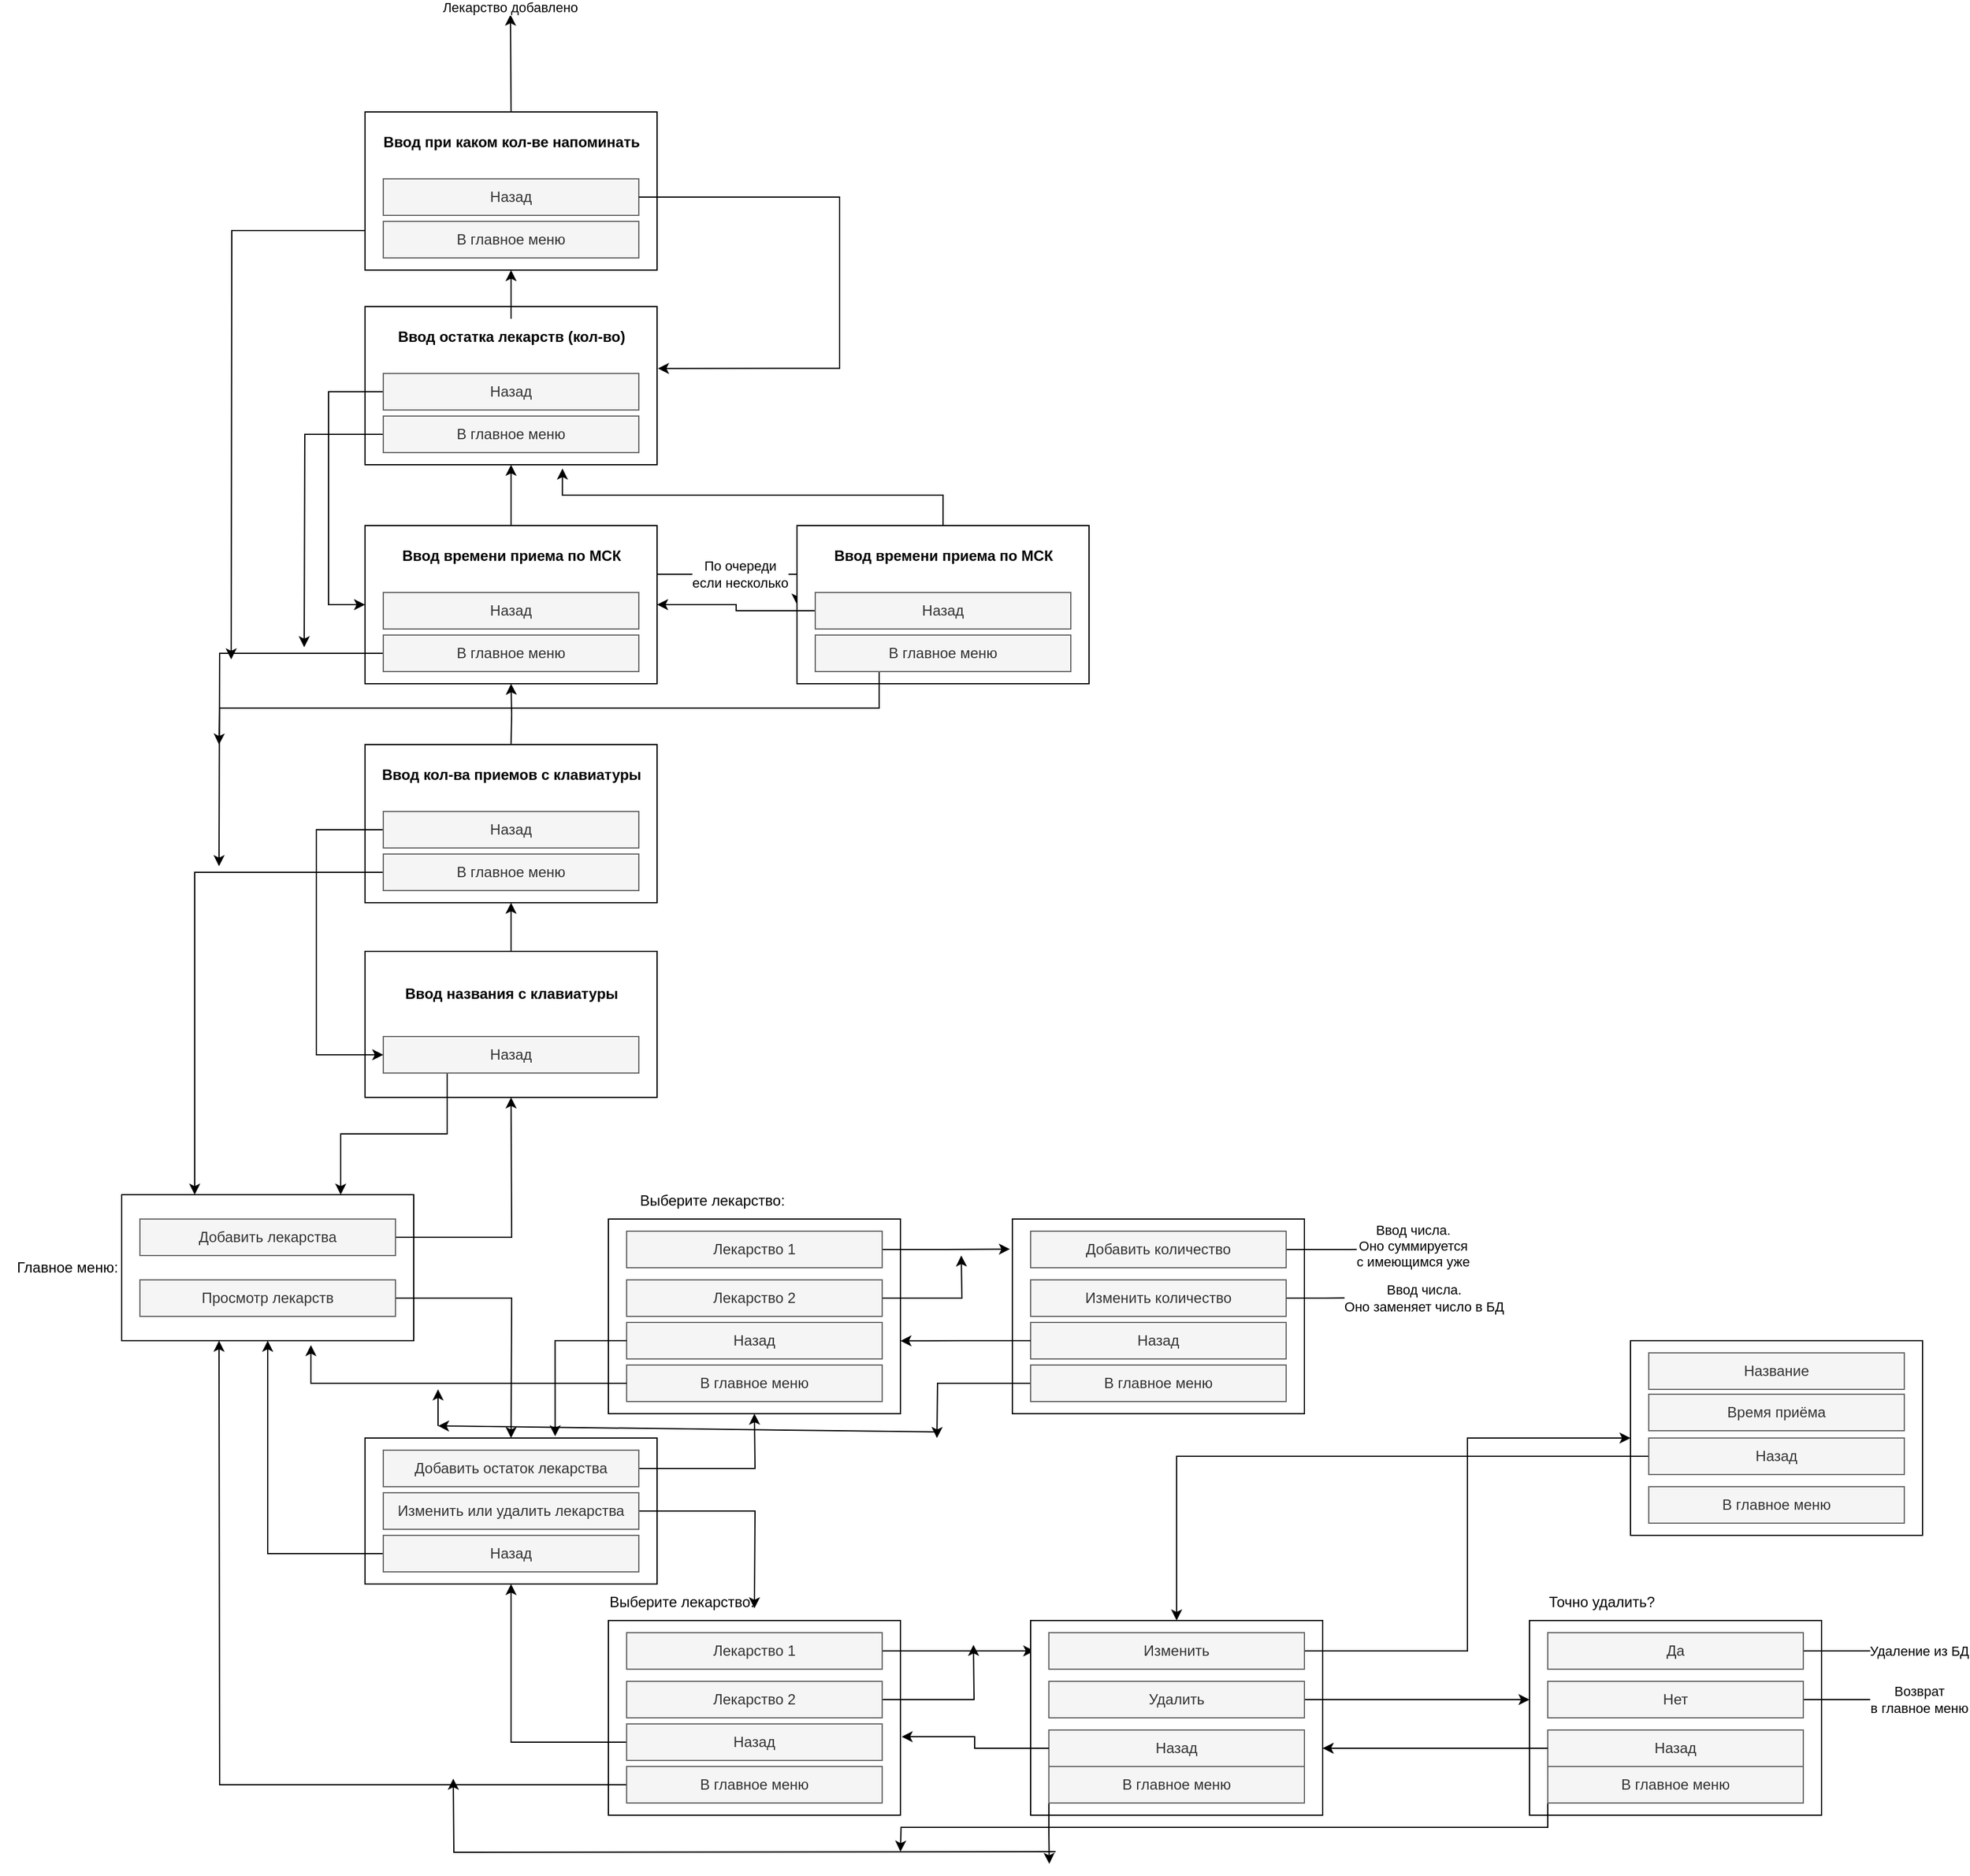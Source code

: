 <mxfile version="26.1.0">
  <diagram name="Страница — 1" id="NAA7pezDqqYalV86yHYx">
    <mxGraphModel grid="1" page="1" gridSize="10" guides="1" tooltips="1" connect="1" arrows="1" fold="1" pageScale="1" pageWidth="827" pageHeight="1169" math="0" shadow="0">
      <root>
        <mxCell id="0" />
        <mxCell id="1" parent="0" />
        <mxCell id="WmC8E51GAp7Gdun6MQZS-2" value="" style="rounded=0;whiteSpace=wrap;html=1;shadow=0;" vertex="1" parent="1">
          <mxGeometry x="80" y="200" width="240" height="120" as="geometry" />
        </mxCell>
        <mxCell id="WmC8E51GAp7Gdun6MQZS-5" style="edgeStyle=orthogonalEdgeStyle;rounded=0;orthogonalLoop=1;jettySize=auto;html=1;exitX=1;exitY=0.5;exitDx=0;exitDy=0;" edge="1" parent="1" source="WmC8E51GAp7Gdun6MQZS-1">
          <mxGeometry relative="1" as="geometry">
            <mxPoint x="400" y="120" as="targetPoint" />
          </mxGeometry>
        </mxCell>
        <mxCell id="WmC8E51GAp7Gdun6MQZS-1" value="Добавить лекарства" style="rounded=0;whiteSpace=wrap;html=1;fillColor=#f5f5f5;strokeColor=#666666;fontColor=#333333;" vertex="1" parent="1">
          <mxGeometry x="95" y="220" width="210" height="30" as="geometry" />
        </mxCell>
        <mxCell id="WmC8E51GAp7Gdun6MQZS-9" style="edgeStyle=orthogonalEdgeStyle;rounded=0;orthogonalLoop=1;jettySize=auto;html=1;exitX=1;exitY=0.5;exitDx=0;exitDy=0;" edge="1" parent="1" source="WmC8E51GAp7Gdun6MQZS-4">
          <mxGeometry relative="1" as="geometry">
            <mxPoint x="400" y="400" as="targetPoint" />
          </mxGeometry>
        </mxCell>
        <mxCell id="WmC8E51GAp7Gdun6MQZS-4" value="Просмотр лекарств" style="rounded=0;whiteSpace=wrap;html=1;fillColor=#f5f5f5;strokeColor=#666666;fontColor=#333333;" vertex="1" parent="1">
          <mxGeometry x="95" y="270" width="210" height="30" as="geometry" />
        </mxCell>
        <mxCell id="WmC8E51GAp7Gdun6MQZS-101" style="edgeStyle=orthogonalEdgeStyle;rounded=0;orthogonalLoop=1;jettySize=auto;html=1;exitX=0.5;exitY=0;exitDx=0;exitDy=0;" edge="1" parent="1" source="WmC8E51GAp7Gdun6MQZS-6" target="WmC8E51GAp7Gdun6MQZS-100">
          <mxGeometry relative="1" as="geometry" />
        </mxCell>
        <mxCell id="WmC8E51GAp7Gdun6MQZS-6" value="" style="rounded=0;whiteSpace=wrap;html=1;shadow=0;" vertex="1" parent="1">
          <mxGeometry x="280" width="240" height="120" as="geometry" />
        </mxCell>
        <mxCell id="WmC8E51GAp7Gdun6MQZS-10" value="" style="rounded=0;whiteSpace=wrap;html=1;shadow=0;" vertex="1" parent="1">
          <mxGeometry x="280" y="400" width="240" height="120" as="geometry" />
        </mxCell>
        <mxCell id="WmC8E51GAp7Gdun6MQZS-14" style="edgeStyle=orthogonalEdgeStyle;rounded=0;orthogonalLoop=1;jettySize=auto;html=1;exitX=1;exitY=0.5;exitDx=0;exitDy=0;" edge="1" parent="1" source="WmC8E51GAp7Gdun6MQZS-3">
          <mxGeometry relative="1" as="geometry">
            <mxPoint x="600" y="540.0" as="targetPoint" />
          </mxGeometry>
        </mxCell>
        <mxCell id="WmC8E51GAp7Gdun6MQZS-3" value="Изменить или удалить лекарства" style="rounded=0;whiteSpace=wrap;html=1;fillColor=#f5f5f5;strokeColor=#666666;fontColor=#333333;" vertex="1" parent="1">
          <mxGeometry x="295" y="445" width="210" height="30" as="geometry" />
        </mxCell>
        <mxCell id="WmC8E51GAp7Gdun6MQZS-12" style="edgeStyle=orthogonalEdgeStyle;rounded=0;orthogonalLoop=1;jettySize=auto;html=1;exitX=1;exitY=0.5;exitDx=0;exitDy=0;" edge="1" parent="1" source="WmC8E51GAp7Gdun6MQZS-11">
          <mxGeometry relative="1" as="geometry">
            <mxPoint x="600" y="380" as="targetPoint" />
          </mxGeometry>
        </mxCell>
        <mxCell id="WmC8E51GAp7Gdun6MQZS-11" value="Добавить остаток лекарства" style="rounded=0;whiteSpace=wrap;html=1;fillColor=#f5f5f5;strokeColor=#666666;fontColor=#333333;" vertex="1" parent="1">
          <mxGeometry x="295" y="410" width="210" height="30" as="geometry" />
        </mxCell>
        <mxCell id="WmC8E51GAp7Gdun6MQZS-13" value="" style="rounded=0;whiteSpace=wrap;html=1;shadow=0;" vertex="1" parent="1">
          <mxGeometry x="480" y="220" width="240" height="160" as="geometry" />
        </mxCell>
        <mxCell id="WmC8E51GAp7Gdun6MQZS-17" style="edgeStyle=orthogonalEdgeStyle;rounded=0;orthogonalLoop=1;jettySize=auto;html=1;exitX=0;exitY=0.5;exitDx=0;exitDy=0;entryX=0.5;entryY=1;entryDx=0;entryDy=0;" edge="1" parent="1" source="WmC8E51GAp7Gdun6MQZS-16" target="WmC8E51GAp7Gdun6MQZS-2">
          <mxGeometry relative="1" as="geometry" />
        </mxCell>
        <mxCell id="WmC8E51GAp7Gdun6MQZS-16" value="Назад" style="rounded=0;whiteSpace=wrap;html=1;fillColor=#f5f5f5;strokeColor=#666666;fontColor=#333333;" vertex="1" parent="1">
          <mxGeometry x="295" y="480" width="210" height="30" as="geometry" />
        </mxCell>
        <mxCell id="WmC8E51GAp7Gdun6MQZS-63" style="edgeStyle=orthogonalEdgeStyle;rounded=0;orthogonalLoop=1;jettySize=auto;html=1;exitX=1;exitY=0.5;exitDx=0;exitDy=0;" edge="1" parent="1" source="WmC8E51GAp7Gdun6MQZS-18">
          <mxGeometry relative="1" as="geometry">
            <mxPoint x="810" y="244.727" as="targetPoint" />
          </mxGeometry>
        </mxCell>
        <mxCell id="WmC8E51GAp7Gdun6MQZS-18" value="Лекарство 1" style="rounded=0;whiteSpace=wrap;html=1;fillColor=#f5f5f5;strokeColor=#666666;fontColor=#333333;" vertex="1" parent="1">
          <mxGeometry x="495" y="230" width="210" height="30" as="geometry" />
        </mxCell>
        <mxCell id="WmC8E51GAp7Gdun6MQZS-73" style="edgeStyle=orthogonalEdgeStyle;rounded=0;orthogonalLoop=1;jettySize=auto;html=1;exitX=1;exitY=0.5;exitDx=0;exitDy=0;" edge="1" parent="1" source="WmC8E51GAp7Gdun6MQZS-19">
          <mxGeometry relative="1" as="geometry">
            <mxPoint x="770" y="250" as="targetPoint" />
          </mxGeometry>
        </mxCell>
        <mxCell id="WmC8E51GAp7Gdun6MQZS-19" value="Лекарство 2" style="rounded=0;whiteSpace=wrap;html=1;fillColor=#f5f5f5;strokeColor=#666666;fontColor=#333333;" vertex="1" parent="1">
          <mxGeometry x="495" y="270" width="210" height="30" as="geometry" />
        </mxCell>
        <mxCell id="WmC8E51GAp7Gdun6MQZS-20" value="Назад" style="rounded=0;whiteSpace=wrap;html=1;fillColor=#f5f5f5;strokeColor=#666666;fontColor=#333333;" vertex="1" parent="1">
          <mxGeometry x="495" y="305" width="210" height="30" as="geometry" />
        </mxCell>
        <mxCell id="WmC8E51GAp7Gdun6MQZS-22" value="В главное меню" style="rounded=0;whiteSpace=wrap;html=1;fillColor=#f5f5f5;strokeColor=#666666;fontColor=#333333;" vertex="1" parent="1">
          <mxGeometry x="495" y="340" width="210" height="30" as="geometry" />
        </mxCell>
        <mxCell id="WmC8E51GAp7Gdun6MQZS-23" value="Выберите лекарство:" style="text;html=1;align=center;verticalAlign=middle;resizable=0;points=[];autosize=1;strokeColor=none;fillColor=none;" vertex="1" parent="1">
          <mxGeometry x="495" y="190" width="140" height="30" as="geometry" />
        </mxCell>
        <mxCell id="WmC8E51GAp7Gdun6MQZS-25" value="" style="rounded=0;whiteSpace=wrap;html=1;shadow=0;" vertex="1" parent="1">
          <mxGeometry x="480" y="550" width="240" height="160" as="geometry" />
        </mxCell>
        <mxCell id="WmC8E51GAp7Gdun6MQZS-30" style="edgeStyle=orthogonalEdgeStyle;rounded=0;orthogonalLoop=1;jettySize=auto;html=1;" edge="1" parent="1" source="WmC8E51GAp7Gdun6MQZS-26">
          <mxGeometry relative="1" as="geometry">
            <mxPoint x="830.0" y="575" as="targetPoint" />
          </mxGeometry>
        </mxCell>
        <mxCell id="WmC8E51GAp7Gdun6MQZS-26" value="Лекарство 1" style="rounded=0;whiteSpace=wrap;html=1;fillColor=#f5f5f5;strokeColor=#666666;fontColor=#333333;" vertex="1" parent="1">
          <mxGeometry x="495" y="560" width="210" height="30" as="geometry" />
        </mxCell>
        <mxCell id="WmC8E51GAp7Gdun6MQZS-32" style="edgeStyle=orthogonalEdgeStyle;rounded=0;orthogonalLoop=1;jettySize=auto;html=1;exitX=1;exitY=0.5;exitDx=0;exitDy=0;" edge="1" parent="1" source="WmC8E51GAp7Gdun6MQZS-27">
          <mxGeometry relative="1" as="geometry">
            <mxPoint x="780" y="570" as="targetPoint" />
          </mxGeometry>
        </mxCell>
        <mxCell id="WmC8E51GAp7Gdun6MQZS-27" value="Лекарство 2" style="rounded=0;whiteSpace=wrap;html=1;fillColor=#f5f5f5;strokeColor=#666666;fontColor=#333333;" vertex="1" parent="1">
          <mxGeometry x="495" y="600" width="210" height="30" as="geometry" />
        </mxCell>
        <mxCell id="WmC8E51GAp7Gdun6MQZS-34" style="edgeStyle=orthogonalEdgeStyle;rounded=0;orthogonalLoop=1;jettySize=auto;html=1;exitX=0;exitY=0.5;exitDx=0;exitDy=0;entryX=0.5;entryY=1;entryDx=0;entryDy=0;" edge="1" parent="1" source="WmC8E51GAp7Gdun6MQZS-28" target="WmC8E51GAp7Gdun6MQZS-10">
          <mxGeometry relative="1" as="geometry" />
        </mxCell>
        <mxCell id="WmC8E51GAp7Gdun6MQZS-28" value="Назад" style="rounded=0;whiteSpace=wrap;html=1;fillColor=#f5f5f5;strokeColor=#666666;fontColor=#333333;" vertex="1" parent="1">
          <mxGeometry x="495" y="635" width="210" height="30" as="geometry" />
        </mxCell>
        <mxCell id="WmC8E51GAp7Gdun6MQZS-36" style="edgeStyle=orthogonalEdgeStyle;rounded=0;orthogonalLoop=1;jettySize=auto;html=1;exitX=0;exitY=0.5;exitDx=0;exitDy=0;" edge="1" parent="1" source="WmC8E51GAp7Gdun6MQZS-29">
          <mxGeometry relative="1" as="geometry">
            <mxPoint x="160.0" y="320.0" as="targetPoint" />
          </mxGeometry>
        </mxCell>
        <mxCell id="WmC8E51GAp7Gdun6MQZS-29" value="В главное меню" style="rounded=0;whiteSpace=wrap;html=1;fillColor=#f5f5f5;strokeColor=#666666;fontColor=#333333;" vertex="1" parent="1">
          <mxGeometry x="495" y="670" width="210" height="30" as="geometry" />
        </mxCell>
        <mxCell id="WmC8E51GAp7Gdun6MQZS-37" value="Выберите лекарство:" style="text;html=1;align=center;verticalAlign=middle;resizable=0;points=[];autosize=1;strokeColor=none;fillColor=none;" vertex="1" parent="1">
          <mxGeometry x="470" y="520" width="140" height="30" as="geometry" />
        </mxCell>
        <mxCell id="WmC8E51GAp7Gdun6MQZS-38" value="" style="rounded=0;whiteSpace=wrap;html=1;shadow=0;" vertex="1" parent="1">
          <mxGeometry x="827" y="550" width="240" height="160" as="geometry" />
        </mxCell>
        <mxCell id="l0x_srsBr1WHO47ihUrN-4" style="edgeStyle=orthogonalEdgeStyle;rounded=0;orthogonalLoop=1;jettySize=auto;html=1;exitX=1;exitY=0.5;exitDx=0;exitDy=0;entryX=0;entryY=0.5;entryDx=0;entryDy=0;" edge="1" parent="1" source="WmC8E51GAp7Gdun6MQZS-39" target="l0x_srsBr1WHO47ihUrN-3">
          <mxGeometry relative="1" as="geometry" />
        </mxCell>
        <mxCell id="WmC8E51GAp7Gdun6MQZS-39" value="Изменить" style="rounded=0;whiteSpace=wrap;html=1;fillColor=#f5f5f5;strokeColor=#666666;fontColor=#333333;" vertex="1" parent="1">
          <mxGeometry x="842" y="560" width="210" height="30" as="geometry" />
        </mxCell>
        <mxCell id="WmC8E51GAp7Gdun6MQZS-48" style="edgeStyle=orthogonalEdgeStyle;rounded=0;orthogonalLoop=1;jettySize=auto;html=1;exitX=1;exitY=0.5;exitDx=0;exitDy=0;" edge="1" parent="1" source="WmC8E51GAp7Gdun6MQZS-40">
          <mxGeometry relative="1" as="geometry">
            <mxPoint x="1237" y="615" as="targetPoint" />
          </mxGeometry>
        </mxCell>
        <mxCell id="WmC8E51GAp7Gdun6MQZS-40" value="Удалить" style="rounded=0;whiteSpace=wrap;html=1;fillColor=#f5f5f5;strokeColor=#666666;fontColor=#333333;" vertex="1" parent="1">
          <mxGeometry x="842" y="600" width="210" height="30" as="geometry" />
        </mxCell>
        <mxCell id="WmC8E51GAp7Gdun6MQZS-41" value="Назад" style="rounded=0;whiteSpace=wrap;html=1;fillColor=#f5f5f5;strokeColor=#666666;fontColor=#333333;" vertex="1" parent="1">
          <mxGeometry x="842" y="640" width="210" height="30" as="geometry" />
        </mxCell>
        <mxCell id="WmC8E51GAp7Gdun6MQZS-46" style="edgeStyle=orthogonalEdgeStyle;rounded=0;orthogonalLoop=1;jettySize=auto;html=1;exitX=0;exitY=1;exitDx=0;exitDy=0;" edge="1" parent="1">
          <mxGeometry relative="1" as="geometry">
            <mxPoint x="352.5" y="680" as="targetPoint" />
            <mxPoint x="847.5" y="740" as="sourcePoint" />
          </mxGeometry>
        </mxCell>
        <mxCell id="WmC8E51GAp7Gdun6MQZS-47" style="edgeStyle=orthogonalEdgeStyle;rounded=0;orthogonalLoop=1;jettySize=auto;html=1;exitX=0;exitY=1;exitDx=0;exitDy=0;" edge="1" parent="1" source="WmC8E51GAp7Gdun6MQZS-42">
          <mxGeometry relative="1" as="geometry">
            <mxPoint x="842.333" y="750" as="targetPoint" />
          </mxGeometry>
        </mxCell>
        <mxCell id="WmC8E51GAp7Gdun6MQZS-42" value="В главное меню" style="rounded=0;whiteSpace=wrap;html=1;fillColor=#f5f5f5;strokeColor=#666666;fontColor=#333333;" vertex="1" parent="1">
          <mxGeometry x="842" y="670" width="210" height="30" as="geometry" />
        </mxCell>
        <mxCell id="WmC8E51GAp7Gdun6MQZS-43" style="edgeStyle=orthogonalEdgeStyle;rounded=0;orthogonalLoop=1;jettySize=auto;html=1;entryX=1.004;entryY=0.597;entryDx=0;entryDy=0;entryPerimeter=0;" edge="1" parent="1" source="WmC8E51GAp7Gdun6MQZS-41" target="WmC8E51GAp7Gdun6MQZS-25">
          <mxGeometry relative="1" as="geometry" />
        </mxCell>
        <mxCell id="WmC8E51GAp7Gdun6MQZS-49" value="" style="rounded=0;whiteSpace=wrap;html=1;shadow=0;" vertex="1" parent="1">
          <mxGeometry x="1237" y="550" width="240" height="160" as="geometry" />
        </mxCell>
        <mxCell id="WmC8E51GAp7Gdun6MQZS-57" style="edgeStyle=orthogonalEdgeStyle;rounded=0;orthogonalLoop=1;jettySize=auto;html=1;exitX=1;exitY=0.5;exitDx=0;exitDy=0;" edge="1" parent="1" source="WmC8E51GAp7Gdun6MQZS-50">
          <mxGeometry relative="1" as="geometry">
            <mxPoint x="1567" y="575.0" as="targetPoint" />
          </mxGeometry>
        </mxCell>
        <mxCell id="WmC8E51GAp7Gdun6MQZS-58" value="Удаление из БД" style="edgeLabel;html=1;align=center;verticalAlign=middle;resizable=0;points=[];" vertex="1" connectable="0" parent="WmC8E51GAp7Gdun6MQZS-57">
          <mxGeometry x="0.992" y="-1" relative="1" as="geometry">
            <mxPoint x="-10" y="-1" as="offset" />
          </mxGeometry>
        </mxCell>
        <mxCell id="WmC8E51GAp7Gdun6MQZS-50" value="Да" style="rounded=0;whiteSpace=wrap;html=1;fillColor=#f5f5f5;strokeColor=#666666;fontColor=#333333;" vertex="1" parent="1">
          <mxGeometry x="1252" y="560" width="210" height="30" as="geometry" />
        </mxCell>
        <mxCell id="WmC8E51GAp7Gdun6MQZS-59" style="edgeStyle=orthogonalEdgeStyle;rounded=0;orthogonalLoop=1;jettySize=auto;html=1;exitX=1;exitY=0.5;exitDx=0;exitDy=0;" edge="1" parent="1" source="WmC8E51GAp7Gdun6MQZS-51">
          <mxGeometry relative="1" as="geometry">
            <mxPoint x="1527" y="615" as="targetPoint" />
          </mxGeometry>
        </mxCell>
        <mxCell id="WmC8E51GAp7Gdun6MQZS-60" value="Возврат&lt;div&gt;в главное меню&lt;/div&gt;" style="edgeLabel;html=1;align=center;verticalAlign=middle;resizable=0;points=[];" vertex="1" connectable="0" parent="WmC8E51GAp7Gdun6MQZS-59">
          <mxGeometry x="1" y="2" relative="1" as="geometry">
            <mxPoint x="30" y="2" as="offset" />
          </mxGeometry>
        </mxCell>
        <mxCell id="WmC8E51GAp7Gdun6MQZS-51" value="Нет" style="rounded=0;whiteSpace=wrap;html=1;fillColor=#f5f5f5;strokeColor=#666666;fontColor=#333333;" vertex="1" parent="1">
          <mxGeometry x="1252" y="600" width="210" height="30" as="geometry" />
        </mxCell>
        <mxCell id="WmC8E51GAp7Gdun6MQZS-52" value="Назад" style="rounded=0;whiteSpace=wrap;html=1;fillColor=#f5f5f5;strokeColor=#666666;fontColor=#333333;" vertex="1" parent="1">
          <mxGeometry x="1252" y="640" width="210" height="30" as="geometry" />
        </mxCell>
        <mxCell id="WmC8E51GAp7Gdun6MQZS-56" style="edgeStyle=orthogonalEdgeStyle;rounded=0;orthogonalLoop=1;jettySize=auto;html=1;exitX=0;exitY=1;exitDx=0;exitDy=0;" edge="1" parent="1" source="WmC8E51GAp7Gdun6MQZS-53">
          <mxGeometry relative="1" as="geometry">
            <mxPoint x="720" y="740" as="targetPoint" />
          </mxGeometry>
        </mxCell>
        <mxCell id="WmC8E51GAp7Gdun6MQZS-53" value="В главное меню" style="rounded=0;whiteSpace=wrap;html=1;fillColor=#f5f5f5;strokeColor=#666666;fontColor=#333333;" vertex="1" parent="1">
          <mxGeometry x="1252" y="670" width="210" height="30" as="geometry" />
        </mxCell>
        <mxCell id="WmC8E51GAp7Gdun6MQZS-54" value="Точно удалить?" style="text;html=1;align=center;verticalAlign=middle;resizable=0;points=[];autosize=1;strokeColor=none;fillColor=none;" vertex="1" parent="1">
          <mxGeometry x="1241" y="520" width="110" height="30" as="geometry" />
        </mxCell>
        <mxCell id="WmC8E51GAp7Gdun6MQZS-55" style="edgeStyle=orthogonalEdgeStyle;rounded=0;orthogonalLoop=1;jettySize=auto;html=1;exitX=0;exitY=0.5;exitDx=0;exitDy=0;entryX=1;entryY=0.656;entryDx=0;entryDy=0;entryPerimeter=0;" edge="1" parent="1" source="WmC8E51GAp7Gdun6MQZS-52" target="WmC8E51GAp7Gdun6MQZS-38">
          <mxGeometry relative="1" as="geometry" />
        </mxCell>
        <mxCell id="WmC8E51GAp7Gdun6MQZS-61" style="edgeStyle=orthogonalEdgeStyle;rounded=0;orthogonalLoop=1;jettySize=auto;html=1;exitX=0;exitY=0.5;exitDx=0;exitDy=0;entryX=0.651;entryY=-0.012;entryDx=0;entryDy=0;entryPerimeter=0;" edge="1" parent="1" source="WmC8E51GAp7Gdun6MQZS-20" target="WmC8E51GAp7Gdun6MQZS-10">
          <mxGeometry relative="1" as="geometry" />
        </mxCell>
        <mxCell id="WmC8E51GAp7Gdun6MQZS-62" style="edgeStyle=orthogonalEdgeStyle;rounded=0;orthogonalLoop=1;jettySize=auto;html=1;exitX=0;exitY=0.5;exitDx=0;exitDy=0;entryX=0.648;entryY=1.03;entryDx=0;entryDy=0;entryPerimeter=0;" edge="1" parent="1" source="WmC8E51GAp7Gdun6MQZS-22" target="WmC8E51GAp7Gdun6MQZS-2">
          <mxGeometry relative="1" as="geometry" />
        </mxCell>
        <mxCell id="WmC8E51GAp7Gdun6MQZS-68" value="" style="rounded=0;whiteSpace=wrap;html=1;shadow=0;" vertex="1" parent="1">
          <mxGeometry x="812" y="220" width="240" height="160" as="geometry" />
        </mxCell>
        <mxCell id="WmC8E51GAp7Gdun6MQZS-82" style="edgeStyle=orthogonalEdgeStyle;rounded=0;orthogonalLoop=1;jettySize=auto;html=1;exitX=1;exitY=0.5;exitDx=0;exitDy=0;" edge="1" parent="1" source="WmC8E51GAp7Gdun6MQZS-69">
          <mxGeometry relative="1" as="geometry">
            <mxPoint x="1140" y="244.727" as="targetPoint" />
          </mxGeometry>
        </mxCell>
        <mxCell id="WmC8E51GAp7Gdun6MQZS-83" value="Ввод числа.&lt;br&gt;Оно суммируется&lt;br&gt;с имеющимся уже" style="edgeLabel;html=1;align=center;verticalAlign=middle;resizable=0;points=[];" vertex="1" connectable="0" parent="WmC8E51GAp7Gdun6MQZS-82">
          <mxGeometry x="1" y="3" relative="1" as="geometry">
            <mxPoint x="1" as="offset" />
          </mxGeometry>
        </mxCell>
        <mxCell id="WmC8E51GAp7Gdun6MQZS-69" value="Добавить количество" style="rounded=0;whiteSpace=wrap;html=1;fillColor=#f5f5f5;strokeColor=#666666;fontColor=#333333;" vertex="1" parent="1">
          <mxGeometry x="827" y="230" width="210" height="30" as="geometry" />
        </mxCell>
        <mxCell id="WmC8E51GAp7Gdun6MQZS-84" style="edgeStyle=orthogonalEdgeStyle;rounded=0;orthogonalLoop=1;jettySize=auto;html=1;exitX=1;exitY=0.5;exitDx=0;exitDy=0;" edge="1" parent="1" source="WmC8E51GAp7Gdun6MQZS-70">
          <mxGeometry relative="1" as="geometry">
            <mxPoint x="1100" y="284.727" as="targetPoint" />
          </mxGeometry>
        </mxCell>
        <mxCell id="WmC8E51GAp7Gdun6MQZS-85" value="Ввод числа.&lt;div&gt;Оно заменяет число в БД&lt;/div&gt;" style="edgeLabel;html=1;align=center;verticalAlign=middle;resizable=0;points=[];" vertex="1" connectable="0" parent="WmC8E51GAp7Gdun6MQZS-84">
          <mxGeometry x="1" y="4" relative="1" as="geometry">
            <mxPoint x="50" y="4" as="offset" />
          </mxGeometry>
        </mxCell>
        <mxCell id="WmC8E51GAp7Gdun6MQZS-70" value="Изменить количество" style="rounded=0;whiteSpace=wrap;html=1;fillColor=#f5f5f5;strokeColor=#666666;fontColor=#333333;" vertex="1" parent="1">
          <mxGeometry x="827" y="270" width="210" height="30" as="geometry" />
        </mxCell>
        <mxCell id="WmC8E51GAp7Gdun6MQZS-71" value="Назад" style="rounded=0;whiteSpace=wrap;html=1;fillColor=#f5f5f5;strokeColor=#666666;fontColor=#333333;" vertex="1" parent="1">
          <mxGeometry x="827" y="305" width="210" height="30" as="geometry" />
        </mxCell>
        <mxCell id="WmC8E51GAp7Gdun6MQZS-78" style="edgeStyle=orthogonalEdgeStyle;rounded=0;orthogonalLoop=1;jettySize=auto;html=1;exitX=0;exitY=0.5;exitDx=0;exitDy=0;" edge="1" parent="1" source="WmC8E51GAp7Gdun6MQZS-72">
          <mxGeometry relative="1" as="geometry">
            <mxPoint x="750" y="400" as="targetPoint" />
          </mxGeometry>
        </mxCell>
        <mxCell id="WmC8E51GAp7Gdun6MQZS-72" value="В главное меню" style="rounded=0;whiteSpace=wrap;html=1;fillColor=#f5f5f5;strokeColor=#666666;fontColor=#333333;" vertex="1" parent="1">
          <mxGeometry x="827" y="340" width="210" height="30" as="geometry" />
        </mxCell>
        <mxCell id="WmC8E51GAp7Gdun6MQZS-74" style="edgeStyle=orthogonalEdgeStyle;rounded=0;orthogonalLoop=1;jettySize=auto;html=1;exitX=0;exitY=0.5;exitDx=0;exitDy=0;entryX=1;entryY=0.626;entryDx=0;entryDy=0;entryPerimeter=0;" edge="1" parent="1" source="WmC8E51GAp7Gdun6MQZS-71" target="WmC8E51GAp7Gdun6MQZS-13">
          <mxGeometry relative="1" as="geometry" />
        </mxCell>
        <mxCell id="WmC8E51GAp7Gdun6MQZS-80" value="" style="endArrow=classic;html=1;rounded=0;" edge="1" parent="1">
          <mxGeometry width="50" height="50" relative="1" as="geometry">
            <mxPoint x="750" y="395" as="sourcePoint" />
            <mxPoint x="340" y="390" as="targetPoint" />
          </mxGeometry>
        </mxCell>
        <mxCell id="WmC8E51GAp7Gdun6MQZS-81" value="" style="endArrow=classic;html=1;rounded=0;" edge="1" parent="1">
          <mxGeometry width="50" height="50" relative="1" as="geometry">
            <mxPoint x="340" y="390" as="sourcePoint" />
            <mxPoint x="340" y="360" as="targetPoint" />
          </mxGeometry>
        </mxCell>
        <mxCell id="WmC8E51GAp7Gdun6MQZS-105" style="edgeStyle=orthogonalEdgeStyle;rounded=0;orthogonalLoop=1;jettySize=auto;html=1;exitX=0.25;exitY=1;exitDx=0;exitDy=0;entryX=0.75;entryY=0;entryDx=0;entryDy=0;" edge="1" parent="1" source="WmC8E51GAp7Gdun6MQZS-93" target="WmC8E51GAp7Gdun6MQZS-2">
          <mxGeometry relative="1" as="geometry" />
        </mxCell>
        <mxCell id="WmC8E51GAp7Gdun6MQZS-93" value="Назад" style="rounded=0;whiteSpace=wrap;html=1;fillColor=#f5f5f5;strokeColor=#666666;fontColor=#333333;" vertex="1" parent="1">
          <mxGeometry x="295" y="70" width="210" height="30" as="geometry" />
        </mxCell>
        <mxCell id="WmC8E51GAp7Gdun6MQZS-95" value="Ввод названия с клавиатуры" style="text;html=1;align=center;verticalAlign=middle;resizable=0;points=[];autosize=1;strokeColor=none;fillColor=none;fontStyle=1" vertex="1" parent="1">
          <mxGeometry x="310" y="20" width="180" height="30" as="geometry" />
        </mxCell>
        <mxCell id="WmC8E51GAp7Gdun6MQZS-100" value="" style="rounded=0;whiteSpace=wrap;html=1;shadow=0;" vertex="1" parent="1">
          <mxGeometry x="280" y="-170" width="240" height="130" as="geometry" />
        </mxCell>
        <mxCell id="WmC8E51GAp7Gdun6MQZS-104" style="edgeStyle=orthogonalEdgeStyle;rounded=0;orthogonalLoop=1;jettySize=auto;html=1;exitX=0;exitY=0.5;exitDx=0;exitDy=0;entryX=0;entryY=0.5;entryDx=0;entryDy=0;" edge="1" parent="1" source="WmC8E51GAp7Gdun6MQZS-102" target="WmC8E51GAp7Gdun6MQZS-93">
          <mxGeometry relative="1" as="geometry">
            <Array as="points">
              <mxPoint x="240" y="-100" />
              <mxPoint x="240" y="85" />
            </Array>
          </mxGeometry>
        </mxCell>
        <mxCell id="WmC8E51GAp7Gdun6MQZS-102" value="Назад" style="rounded=0;whiteSpace=wrap;html=1;fillColor=#f5f5f5;strokeColor=#666666;fontColor=#333333;" vertex="1" parent="1">
          <mxGeometry x="295" y="-115" width="210" height="30" as="geometry" />
        </mxCell>
        <mxCell id="WmC8E51GAp7Gdun6MQZS-106" style="edgeStyle=orthogonalEdgeStyle;rounded=0;orthogonalLoop=1;jettySize=auto;html=1;exitX=0;exitY=0.5;exitDx=0;exitDy=0;entryX=0.25;entryY=0;entryDx=0;entryDy=0;" edge="1" parent="1" source="WmC8E51GAp7Gdun6MQZS-103" target="WmC8E51GAp7Gdun6MQZS-2">
          <mxGeometry relative="1" as="geometry" />
        </mxCell>
        <mxCell id="WmC8E51GAp7Gdun6MQZS-103" value="В главное меню" style="rounded=0;whiteSpace=wrap;html=1;fillColor=#f5f5f5;strokeColor=#666666;fontColor=#333333;" vertex="1" parent="1">
          <mxGeometry x="295" y="-80" width="210" height="30" as="geometry" />
        </mxCell>
        <mxCell id="WmC8E51GAp7Gdun6MQZS-119" style="edgeStyle=orthogonalEdgeStyle;rounded=0;orthogonalLoop=1;jettySize=auto;html=1;entryX=0.5;entryY=1;entryDx=0;entryDy=0;" edge="1" parent="1" target="WmC8E51GAp7Gdun6MQZS-109">
          <mxGeometry relative="1" as="geometry">
            <mxPoint x="400" y="-170" as="sourcePoint" />
          </mxGeometry>
        </mxCell>
        <mxCell id="WmC8E51GAp7Gdun6MQZS-107" value="&lt;b&gt;Ввод кол-ва приемов с клавиатуры&lt;/b&gt;" style="text;html=1;align=center;verticalAlign=middle;resizable=0;points=[];autosize=1;strokeColor=none;fillColor=none;" vertex="1" parent="1">
          <mxGeometry x="280" y="-160" width="240" height="30" as="geometry" />
        </mxCell>
        <mxCell id="WmC8E51GAp7Gdun6MQZS-117" style="edgeStyle=orthogonalEdgeStyle;rounded=0;orthogonalLoop=1;jettySize=auto;html=1;entryX=0;entryY=0.5;entryDx=0;entryDy=0;" edge="1" parent="1" source="WmC8E51GAp7Gdun6MQZS-109" target="WmC8E51GAp7Gdun6MQZS-113">
          <mxGeometry relative="1" as="geometry">
            <Array as="points">
              <mxPoint x="635" y="-310" />
            </Array>
          </mxGeometry>
        </mxCell>
        <mxCell id="WmC8E51GAp7Gdun6MQZS-118" value="По очереди&lt;div&gt;если несколько&lt;/div&gt;" style="edgeLabel;html=1;align=center;verticalAlign=middle;resizable=0;points=[];" vertex="1" connectable="0" parent="WmC8E51GAp7Gdun6MQZS-117">
          <mxGeometry x="-0.391" y="2" relative="1" as="geometry">
            <mxPoint x="25" y="2" as="offset" />
          </mxGeometry>
        </mxCell>
        <mxCell id="WmC8E51GAp7Gdun6MQZS-128" style="edgeStyle=orthogonalEdgeStyle;rounded=0;orthogonalLoop=1;jettySize=auto;html=1;exitX=0.5;exitY=0;exitDx=0;exitDy=0;entryX=0.5;entryY=1;entryDx=0;entryDy=0;" edge="1" parent="1" source="WmC8E51GAp7Gdun6MQZS-109" target="WmC8E51GAp7Gdun6MQZS-120">
          <mxGeometry relative="1" as="geometry" />
        </mxCell>
        <mxCell id="WmC8E51GAp7Gdun6MQZS-109" value="" style="rounded=0;whiteSpace=wrap;html=1;shadow=0;" vertex="1" parent="1">
          <mxGeometry x="280" y="-350" width="240" height="130" as="geometry" />
        </mxCell>
        <mxCell id="WmC8E51GAp7Gdun6MQZS-110" value="Назад" style="rounded=0;whiteSpace=wrap;html=1;fillColor=#f5f5f5;strokeColor=#666666;fontColor=#333333;" vertex="1" parent="1">
          <mxGeometry x="295" y="-295" width="210" height="30" as="geometry" />
        </mxCell>
        <mxCell id="WmC8E51GAp7Gdun6MQZS-133" style="edgeStyle=orthogonalEdgeStyle;rounded=0;orthogonalLoop=1;jettySize=auto;html=1;" edge="1" parent="1" source="WmC8E51GAp7Gdun6MQZS-111">
          <mxGeometry relative="1" as="geometry">
            <mxPoint x="160" y="-70" as="targetPoint" />
          </mxGeometry>
        </mxCell>
        <mxCell id="WmC8E51GAp7Gdun6MQZS-111" value="В главное меню" style="rounded=0;whiteSpace=wrap;html=1;fillColor=#f5f5f5;strokeColor=#666666;fontColor=#333333;" vertex="1" parent="1">
          <mxGeometry x="295" y="-260" width="210" height="30" as="geometry" />
        </mxCell>
        <mxCell id="WmC8E51GAp7Gdun6MQZS-112" value="&lt;b&gt;Ввод времени приема по МСК&lt;/b&gt;" style="text;html=1;align=center;verticalAlign=middle;resizable=0;points=[];autosize=1;strokeColor=none;fillColor=none;" vertex="1" parent="1">
          <mxGeometry x="300" y="-340" width="200" height="30" as="geometry" />
        </mxCell>
        <mxCell id="WmC8E51GAp7Gdun6MQZS-113" value="" style="rounded=0;whiteSpace=wrap;html=1;shadow=0;" vertex="1" parent="1">
          <mxGeometry x="635" y="-350" width="240" height="130" as="geometry" />
        </mxCell>
        <mxCell id="WmC8E51GAp7Gdun6MQZS-135" style="edgeStyle=orthogonalEdgeStyle;rounded=0;orthogonalLoop=1;jettySize=auto;html=1;entryX=1;entryY=0.5;entryDx=0;entryDy=0;" edge="1" parent="1" source="WmC8E51GAp7Gdun6MQZS-114" target="WmC8E51GAp7Gdun6MQZS-109">
          <mxGeometry relative="1" as="geometry" />
        </mxCell>
        <mxCell id="WmC8E51GAp7Gdun6MQZS-114" value="Назад" style="rounded=0;whiteSpace=wrap;html=1;fillColor=#f5f5f5;strokeColor=#666666;fontColor=#333333;" vertex="1" parent="1">
          <mxGeometry x="650" y="-295" width="210" height="30" as="geometry" />
        </mxCell>
        <mxCell id="WmC8E51GAp7Gdun6MQZS-134" style="edgeStyle=orthogonalEdgeStyle;rounded=0;orthogonalLoop=1;jettySize=auto;html=1;exitX=0.25;exitY=1;exitDx=0;exitDy=0;" edge="1" parent="1" source="WmC8E51GAp7Gdun6MQZS-115">
          <mxGeometry relative="1" as="geometry">
            <mxPoint x="160" y="-170" as="targetPoint" />
          </mxGeometry>
        </mxCell>
        <mxCell id="WmC8E51GAp7Gdun6MQZS-115" value="В главное меню" style="rounded=0;whiteSpace=wrap;html=1;fillColor=#f5f5f5;strokeColor=#666666;fontColor=#333333;" vertex="1" parent="1">
          <mxGeometry x="650" y="-260" width="210" height="30" as="geometry" />
        </mxCell>
        <mxCell id="WmC8E51GAp7Gdun6MQZS-116" value="&lt;b&gt;Ввод времени приема по МСК&lt;/b&gt;" style="text;html=1;align=center;verticalAlign=middle;resizable=0;points=[];autosize=1;strokeColor=none;fillColor=none;" vertex="1" parent="1">
          <mxGeometry x="655" y="-340" width="200" height="30" as="geometry" />
        </mxCell>
        <mxCell id="WmC8E51GAp7Gdun6MQZS-120" value="" style="rounded=0;whiteSpace=wrap;html=1;shadow=0;" vertex="1" parent="1">
          <mxGeometry x="280" y="-530" width="240" height="130" as="geometry" />
        </mxCell>
        <mxCell id="WmC8E51GAp7Gdun6MQZS-139" style="edgeStyle=orthogonalEdgeStyle;rounded=0;orthogonalLoop=1;jettySize=auto;html=1;exitX=0;exitY=0.5;exitDx=0;exitDy=0;entryX=0;entryY=0.5;entryDx=0;entryDy=0;" edge="1" parent="1" source="WmC8E51GAp7Gdun6MQZS-121" target="WmC8E51GAp7Gdun6MQZS-109">
          <mxGeometry relative="1" as="geometry">
            <Array as="points">
              <mxPoint x="250" y="-460" />
              <mxPoint x="250" y="-285" />
            </Array>
          </mxGeometry>
        </mxCell>
        <mxCell id="WmC8E51GAp7Gdun6MQZS-121" value="Назад" style="rounded=0;whiteSpace=wrap;html=1;fillColor=#f5f5f5;strokeColor=#666666;fontColor=#333333;" vertex="1" parent="1">
          <mxGeometry x="295" y="-475" width="210" height="30" as="geometry" />
        </mxCell>
        <mxCell id="WmC8E51GAp7Gdun6MQZS-136" style="edgeStyle=orthogonalEdgeStyle;rounded=0;orthogonalLoop=1;jettySize=auto;html=1;exitX=0;exitY=0.5;exitDx=0;exitDy=0;" edge="1" parent="1" source="WmC8E51GAp7Gdun6MQZS-122">
          <mxGeometry relative="1" as="geometry">
            <mxPoint x="230" y="-250" as="targetPoint" />
          </mxGeometry>
        </mxCell>
        <mxCell id="WmC8E51GAp7Gdun6MQZS-122" value="В главное меню" style="rounded=0;whiteSpace=wrap;html=1;fillColor=#f5f5f5;strokeColor=#666666;fontColor=#333333;" vertex="1" parent="1">
          <mxGeometry x="295" y="-440" width="210" height="30" as="geometry" />
        </mxCell>
        <mxCell id="WmC8E51GAp7Gdun6MQZS-130" style="edgeStyle=orthogonalEdgeStyle;rounded=0;orthogonalLoop=1;jettySize=auto;html=1;entryX=0.5;entryY=1;entryDx=0;entryDy=0;" edge="1" parent="1" source="WmC8E51GAp7Gdun6MQZS-123" target="WmC8E51GAp7Gdun6MQZS-124">
          <mxGeometry relative="1" as="geometry" />
        </mxCell>
        <mxCell id="WmC8E51GAp7Gdun6MQZS-123" value="&lt;b&gt;Ввод остатка лекарств (кол-во&lt;/b&gt;&lt;b style=&quot;background-color: initial;&quot;&gt;)&lt;/b&gt;" style="text;html=1;align=center;verticalAlign=middle;resizable=0;points=[];autosize=1;strokeColor=none;fillColor=none;" vertex="1" parent="1">
          <mxGeometry x="295" y="-520" width="210" height="30" as="geometry" />
        </mxCell>
        <mxCell id="WmC8E51GAp7Gdun6MQZS-131" style="edgeStyle=orthogonalEdgeStyle;rounded=0;orthogonalLoop=1;jettySize=auto;html=1;exitX=0.5;exitY=0;exitDx=0;exitDy=0;" edge="1" parent="1" source="WmC8E51GAp7Gdun6MQZS-124">
          <mxGeometry relative="1" as="geometry">
            <mxPoint x="399.526" y="-770" as="targetPoint" />
          </mxGeometry>
        </mxCell>
        <mxCell id="WmC8E51GAp7Gdun6MQZS-132" value="Лекарство добавлено" style="edgeLabel;html=1;align=center;verticalAlign=middle;resizable=0;points=[];" vertex="1" connectable="0" parent="WmC8E51GAp7Gdun6MQZS-131">
          <mxGeometry x="1" y="6" relative="1" as="geometry">
            <mxPoint x="5" y="-6" as="offset" />
          </mxGeometry>
        </mxCell>
        <mxCell id="WmC8E51GAp7Gdun6MQZS-137" style="edgeStyle=orthogonalEdgeStyle;rounded=0;orthogonalLoop=1;jettySize=auto;html=1;exitX=0;exitY=0.75;exitDx=0;exitDy=0;" edge="1" parent="1" source="WmC8E51GAp7Gdun6MQZS-124">
          <mxGeometry relative="1" as="geometry">
            <mxPoint x="170" y="-240" as="targetPoint" />
          </mxGeometry>
        </mxCell>
        <mxCell id="WmC8E51GAp7Gdun6MQZS-124" value="" style="rounded=0;whiteSpace=wrap;html=1;shadow=0;" vertex="1" parent="1">
          <mxGeometry x="280" y="-690" width="240" height="130" as="geometry" />
        </mxCell>
        <mxCell id="WmC8E51GAp7Gdun6MQZS-125" value="Назад" style="rounded=0;whiteSpace=wrap;html=1;fillColor=#f5f5f5;strokeColor=#666666;fontColor=#333333;" vertex="1" parent="1">
          <mxGeometry x="295" y="-635" width="210" height="30" as="geometry" />
        </mxCell>
        <mxCell id="WmC8E51GAp7Gdun6MQZS-126" value="В главное меню" style="rounded=0;whiteSpace=wrap;html=1;fillColor=#f5f5f5;strokeColor=#666666;fontColor=#333333;" vertex="1" parent="1">
          <mxGeometry x="295" y="-600" width="210" height="30" as="geometry" />
        </mxCell>
        <mxCell id="WmC8E51GAp7Gdun6MQZS-127" value="&lt;b&gt;Ввод при каком кол-ве напоминать&lt;/b&gt;" style="text;html=1;align=center;verticalAlign=middle;resizable=0;points=[];autosize=1;strokeColor=none;fillColor=none;" vertex="1" parent="1">
          <mxGeometry x="285" y="-680" width="230" height="30" as="geometry" />
        </mxCell>
        <mxCell id="WmC8E51GAp7Gdun6MQZS-129" style="edgeStyle=orthogonalEdgeStyle;rounded=0;orthogonalLoop=1;jettySize=auto;html=1;exitX=0.5;exitY=0;exitDx=0;exitDy=0;entryX=0.676;entryY=1.024;entryDx=0;entryDy=0;entryPerimeter=0;" edge="1" parent="1" source="WmC8E51GAp7Gdun6MQZS-113" target="WmC8E51GAp7Gdun6MQZS-120">
          <mxGeometry relative="1" as="geometry" />
        </mxCell>
        <mxCell id="WmC8E51GAp7Gdun6MQZS-138" style="edgeStyle=orthogonalEdgeStyle;rounded=0;orthogonalLoop=1;jettySize=auto;html=1;exitX=1;exitY=0.5;exitDx=0;exitDy=0;entryX=1.003;entryY=0.391;entryDx=0;entryDy=0;entryPerimeter=0;" edge="1" parent="1" source="WmC8E51GAp7Gdun6MQZS-125" target="WmC8E51GAp7Gdun6MQZS-120">
          <mxGeometry relative="1" as="geometry">
            <Array as="points">
              <mxPoint x="670" y="-620" />
              <mxPoint x="670" y="-479" />
            </Array>
          </mxGeometry>
        </mxCell>
        <mxCell id="l0x_srsBr1WHO47ihUrN-3" value="" style="rounded=0;whiteSpace=wrap;html=1;shadow=0;" vertex="1" parent="1">
          <mxGeometry x="1320" y="320" width="240" height="160" as="geometry" />
        </mxCell>
        <mxCell id="l0x_srsBr1WHO47ihUrN-9" style="edgeStyle=orthogonalEdgeStyle;rounded=0;orthogonalLoop=1;jettySize=auto;html=1;exitX=0;exitY=0.5;exitDx=0;exitDy=0;entryX=0.5;entryY=0;entryDx=0;entryDy=0;" edge="1" parent="1" source="l0x_srsBr1WHO47ihUrN-5" target="WmC8E51GAp7Gdun6MQZS-38">
          <mxGeometry relative="1" as="geometry" />
        </mxCell>
        <mxCell id="l0x_srsBr1WHO47ihUrN-5" value="Назад" style="rounded=0;whiteSpace=wrap;html=1;fillColor=#f5f5f5;strokeColor=#666666;fontColor=#333333;" vertex="1" parent="1">
          <mxGeometry x="1335" y="400" width="210" height="30" as="geometry" />
        </mxCell>
        <mxCell id="l0x_srsBr1WHO47ihUrN-6" value="В главное меню" style="rounded=0;whiteSpace=wrap;html=1;fillColor=#f5f5f5;strokeColor=#666666;fontColor=#333333;" vertex="1" parent="1">
          <mxGeometry x="1335" y="440" width="210" height="30" as="geometry" />
        </mxCell>
        <mxCell id="l0x_srsBr1WHO47ihUrN-7" value="Название" style="rounded=0;whiteSpace=wrap;html=1;fillColor=#f5f5f5;strokeColor=#666666;fontColor=#333333;" vertex="1" parent="1">
          <mxGeometry x="1335" y="330" width="210" height="30" as="geometry" />
        </mxCell>
        <mxCell id="l0x_srsBr1WHO47ihUrN-8" value="Время приёма" style="rounded=0;whiteSpace=wrap;html=1;fillColor=#f5f5f5;strokeColor=#666666;fontColor=#333333;" vertex="1" parent="1">
          <mxGeometry x="1335" y="364" width="210" height="30" as="geometry" />
        </mxCell>
        <mxCell id="l0x_srsBr1WHO47ihUrN-12" value="Главное меню:" style="text;html=1;align=center;verticalAlign=middle;resizable=0;points=[];autosize=1;strokeColor=none;fillColor=none;" vertex="1" parent="1">
          <mxGeometry x="-20" y="245" width="110" height="30" as="geometry" />
        </mxCell>
      </root>
    </mxGraphModel>
  </diagram>
</mxfile>
